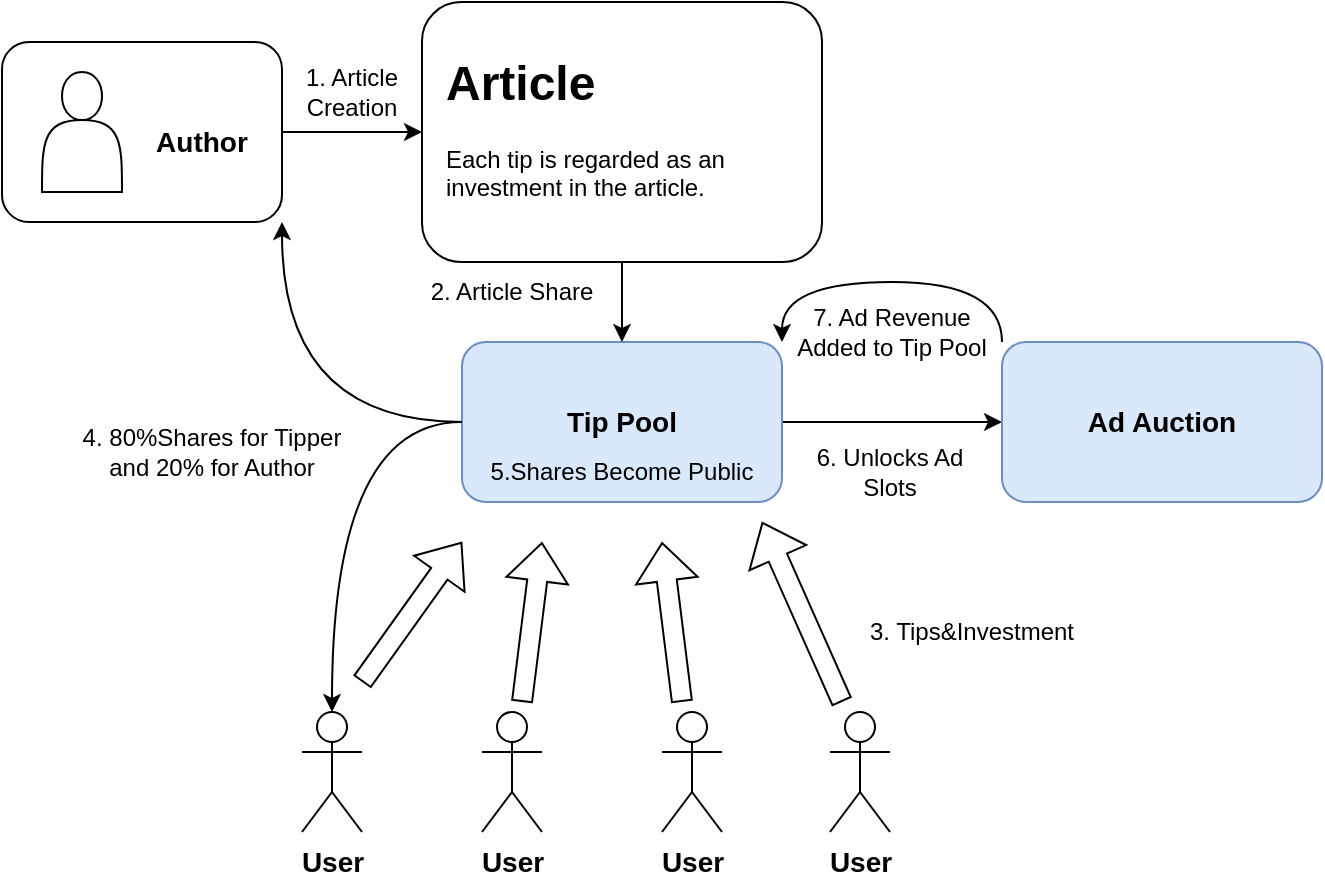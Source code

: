 <mxfile version="24.7.17">
  <diagram name="第 1 页" id="wk51g_l0-vLqmbtqlz3F">
    <mxGraphModel dx="794" dy="519" grid="1" gridSize="10" guides="1" tooltips="1" connect="1" arrows="1" fold="1" page="1" pageScale="1" pageWidth="827" pageHeight="1169" math="0" shadow="0">
      <root>
        <mxCell id="0" />
        <mxCell id="1" parent="0" />
        <mxCell id="hAqjREdMv1-jAOabfJyG-1" value="&lt;b&gt;&lt;font style=&quot;font-size: 14px;&quot;&gt;User&lt;/font&gt;&lt;/b&gt;" style="shape=umlActor;verticalLabelPosition=bottom;verticalAlign=top;html=1;outlineConnect=0;" vertex="1" parent="1">
          <mxGeometry x="160" y="585" width="30" height="60" as="geometry" />
        </mxCell>
        <mxCell id="hAqjREdMv1-jAOabfJyG-5" value="" style="group" vertex="1" connectable="0" parent="1">
          <mxGeometry x="220" y="230" width="200" height="130" as="geometry" />
        </mxCell>
        <mxCell id="hAqjREdMv1-jAOabfJyG-4" value="" style="rounded=1;whiteSpace=wrap;html=1;" vertex="1" parent="hAqjREdMv1-jAOabfJyG-5">
          <mxGeometry width="200" height="130" as="geometry" />
        </mxCell>
        <mxCell id="hAqjREdMv1-jAOabfJyG-3" value="&lt;h1 style=&quot;margin-top: 0px;&quot;&gt;Article&lt;/h1&gt;&lt;p&gt;Each tip is regarded as an investment in the article.&lt;/p&gt;" style="text;html=1;whiteSpace=wrap;overflow=hidden;rounded=0;" vertex="1" parent="hAqjREdMv1-jAOabfJyG-5">
          <mxGeometry x="10" y="20" width="180" height="90" as="geometry" />
        </mxCell>
        <mxCell id="hAqjREdMv1-jAOabfJyG-8" value="" style="group" vertex="1" connectable="0" parent="1">
          <mxGeometry x="10" y="250" width="140" height="90" as="geometry" />
        </mxCell>
        <mxCell id="hAqjREdMv1-jAOabfJyG-7" value="" style="rounded=1;whiteSpace=wrap;html=1;" vertex="1" parent="hAqjREdMv1-jAOabfJyG-8">
          <mxGeometry width="140" height="90" as="geometry" />
        </mxCell>
        <mxCell id="hAqjREdMv1-jAOabfJyG-2" value="" style="shape=actor;whiteSpace=wrap;html=1;" vertex="1" parent="hAqjREdMv1-jAOabfJyG-8">
          <mxGeometry x="20" y="15" width="40" height="60" as="geometry" />
        </mxCell>
        <mxCell id="hAqjREdMv1-jAOabfJyG-6" value="&lt;b&gt;&lt;font style=&quot;font-size: 14px;&quot;&gt;Author&lt;/font&gt;&lt;/b&gt;" style="text;html=1;align=center;verticalAlign=middle;whiteSpace=wrap;rounded=0;" vertex="1" parent="hAqjREdMv1-jAOabfJyG-8">
          <mxGeometry x="70" y="35" width="60" height="30" as="geometry" />
        </mxCell>
        <mxCell id="hAqjREdMv1-jAOabfJyG-9" style="edgeStyle=orthogonalEdgeStyle;rounded=0;orthogonalLoop=1;jettySize=auto;html=1;" edge="1" parent="1" source="hAqjREdMv1-jAOabfJyG-7" target="hAqjREdMv1-jAOabfJyG-4">
          <mxGeometry relative="1" as="geometry" />
        </mxCell>
        <mxCell id="hAqjREdMv1-jAOabfJyG-27" style="edgeStyle=orthogonalEdgeStyle;rounded=0;orthogonalLoop=1;jettySize=auto;html=1;entryX=1;entryY=1;entryDx=0;entryDy=0;exitX=0;exitY=0.5;exitDx=0;exitDy=0;curved=1;" edge="1" parent="1" source="hAqjREdMv1-jAOabfJyG-10" target="hAqjREdMv1-jAOabfJyG-7">
          <mxGeometry relative="1" as="geometry" />
        </mxCell>
        <mxCell id="hAqjREdMv1-jAOabfJyG-33" style="edgeStyle=orthogonalEdgeStyle;rounded=0;orthogonalLoop=1;jettySize=auto;html=1;entryX=0;entryY=0.5;entryDx=0;entryDy=0;" edge="1" parent="1" source="hAqjREdMv1-jAOabfJyG-10" target="hAqjREdMv1-jAOabfJyG-26">
          <mxGeometry relative="1" as="geometry" />
        </mxCell>
        <mxCell id="hAqjREdMv1-jAOabfJyG-10" value="Tip Pool" style="rounded=1;whiteSpace=wrap;html=1;fillColor=#dae8fc;strokeColor=#6c8ebf;fontStyle=1;fontSize=14;" vertex="1" parent="1">
          <mxGeometry x="240" y="400" width="160" height="80" as="geometry" />
        </mxCell>
        <mxCell id="hAqjREdMv1-jAOabfJyG-11" style="edgeStyle=orthogonalEdgeStyle;rounded=0;orthogonalLoop=1;jettySize=auto;html=1;" edge="1" parent="1" source="hAqjREdMv1-jAOabfJyG-4" target="hAqjREdMv1-jAOabfJyG-10">
          <mxGeometry relative="1" as="geometry" />
        </mxCell>
        <mxCell id="hAqjREdMv1-jAOabfJyG-12" value="&lt;b&gt;&lt;font style=&quot;font-size: 14px;&quot;&gt;User&lt;/font&gt;&lt;/b&gt;" style="shape=umlActor;verticalLabelPosition=bottom;verticalAlign=top;html=1;outlineConnect=0;" vertex="1" parent="1">
          <mxGeometry x="250" y="585" width="30" height="60" as="geometry" />
        </mxCell>
        <mxCell id="hAqjREdMv1-jAOabfJyG-13" value="&lt;b&gt;&lt;font style=&quot;font-size: 14px;&quot;&gt;User&lt;/font&gt;&lt;/b&gt;" style="shape=umlActor;verticalLabelPosition=bottom;verticalAlign=top;html=1;outlineConnect=0;" vertex="1" parent="1">
          <mxGeometry x="340" y="585" width="30" height="60" as="geometry" />
        </mxCell>
        <mxCell id="hAqjREdMv1-jAOabfJyG-14" value="&lt;b&gt;&lt;font style=&quot;font-size: 14px;&quot;&gt;User&lt;/font&gt;&lt;/b&gt;" style="shape=umlActor;verticalLabelPosition=bottom;verticalAlign=top;html=1;outlineConnect=0;" vertex="1" parent="1">
          <mxGeometry x="424" y="585" width="30" height="60" as="geometry" />
        </mxCell>
        <mxCell id="hAqjREdMv1-jAOabfJyG-15" value="" style="shape=flexArrow;endArrow=classic;html=1;rounded=0;" edge="1" parent="1">
          <mxGeometry width="50" height="50" relative="1" as="geometry">
            <mxPoint x="190" y="570" as="sourcePoint" />
            <mxPoint x="240" y="500" as="targetPoint" />
          </mxGeometry>
        </mxCell>
        <mxCell id="hAqjREdMv1-jAOabfJyG-18" value="" style="shape=flexArrow;endArrow=classic;html=1;rounded=0;" edge="1" parent="1">
          <mxGeometry width="50" height="50" relative="1" as="geometry">
            <mxPoint x="270" y="580" as="sourcePoint" />
            <mxPoint x="280" y="500" as="targetPoint" />
          </mxGeometry>
        </mxCell>
        <mxCell id="hAqjREdMv1-jAOabfJyG-19" value="" style="shape=flexArrow;endArrow=classic;html=1;rounded=0;" edge="1" parent="1">
          <mxGeometry width="50" height="50" relative="1" as="geometry">
            <mxPoint x="350" y="580" as="sourcePoint" />
            <mxPoint x="340" y="500" as="targetPoint" />
          </mxGeometry>
        </mxCell>
        <mxCell id="hAqjREdMv1-jAOabfJyG-20" value="" style="shape=flexArrow;endArrow=classic;html=1;rounded=0;" edge="1" parent="1">
          <mxGeometry width="50" height="50" relative="1" as="geometry">
            <mxPoint x="430" y="580" as="sourcePoint" />
            <mxPoint x="390" y="490" as="targetPoint" />
          </mxGeometry>
        </mxCell>
        <mxCell id="hAqjREdMv1-jAOabfJyG-23" value="1. Article Creation" style="text;html=1;align=center;verticalAlign=middle;whiteSpace=wrap;rounded=0;" vertex="1" parent="1">
          <mxGeometry x="140" y="260" width="90" height="30" as="geometry" />
        </mxCell>
        <mxCell id="hAqjREdMv1-jAOabfJyG-24" value="2. Article Share" style="text;html=1;align=center;verticalAlign=middle;whiteSpace=wrap;rounded=0;" vertex="1" parent="1">
          <mxGeometry x="210" y="360" width="110" height="30" as="geometry" />
        </mxCell>
        <mxCell id="hAqjREdMv1-jAOabfJyG-25" value="3. Tips&amp;amp;Investment" style="text;html=1;align=center;verticalAlign=middle;whiteSpace=wrap;rounded=0;" vertex="1" parent="1">
          <mxGeometry x="440" y="530" width="110" height="30" as="geometry" />
        </mxCell>
        <mxCell id="hAqjREdMv1-jAOabfJyG-35" style="edgeStyle=orthogonalEdgeStyle;rounded=0;orthogonalLoop=1;jettySize=auto;html=1;exitX=0;exitY=0;exitDx=0;exitDy=0;entryX=1;entryY=0;entryDx=0;entryDy=0;curved=1;" edge="1" parent="1" source="hAqjREdMv1-jAOabfJyG-26" target="hAqjREdMv1-jAOabfJyG-10">
          <mxGeometry relative="1" as="geometry">
            <Array as="points">
              <mxPoint x="510" y="370" />
              <mxPoint x="400" y="370" />
            </Array>
          </mxGeometry>
        </mxCell>
        <mxCell id="hAqjREdMv1-jAOabfJyG-26" value="Ad Auction" style="rounded=1;whiteSpace=wrap;html=1;fillColor=#dae8fc;strokeColor=#6c8ebf;fontStyle=1;fontSize=14;" vertex="1" parent="1">
          <mxGeometry x="510" y="400" width="160" height="80" as="geometry" />
        </mxCell>
        <mxCell id="hAqjREdMv1-jAOabfJyG-28" style="edgeStyle=orthogonalEdgeStyle;rounded=0;orthogonalLoop=1;jettySize=auto;html=1;exitX=0;exitY=0.5;exitDx=0;exitDy=0;entryX=0.5;entryY=0;entryDx=0;entryDy=0;entryPerimeter=0;curved=1;" edge="1" parent="1" source="hAqjREdMv1-jAOabfJyG-10" target="hAqjREdMv1-jAOabfJyG-1">
          <mxGeometry relative="1" as="geometry" />
        </mxCell>
        <mxCell id="hAqjREdMv1-jAOabfJyG-31" value="5.Shares Become Public" style="text;html=1;align=center;verticalAlign=middle;whiteSpace=wrap;rounded=0;" vertex="1" parent="1">
          <mxGeometry x="245" y="450" width="150" height="30" as="geometry" />
        </mxCell>
        <mxCell id="hAqjREdMv1-jAOabfJyG-32" value="4. 80%Shares for Tipper and 20% for Author" style="text;html=1;align=center;verticalAlign=middle;whiteSpace=wrap;rounded=0;" vertex="1" parent="1">
          <mxGeometry x="40" y="440" width="150" height="30" as="geometry" />
        </mxCell>
        <mxCell id="hAqjREdMv1-jAOabfJyG-34" value="6. Unlocks Ad Slots" style="text;html=1;align=center;verticalAlign=middle;whiteSpace=wrap;rounded=0;" vertex="1" parent="1">
          <mxGeometry x="409" y="450" width="90" height="30" as="geometry" />
        </mxCell>
        <mxCell id="hAqjREdMv1-jAOabfJyG-36" value="7. Ad Revenue Added to Tip Pool" style="text;html=1;align=center;verticalAlign=middle;whiteSpace=wrap;rounded=0;" vertex="1" parent="1">
          <mxGeometry x="400" y="380" width="110" height="30" as="geometry" />
        </mxCell>
      </root>
    </mxGraphModel>
  </diagram>
</mxfile>
